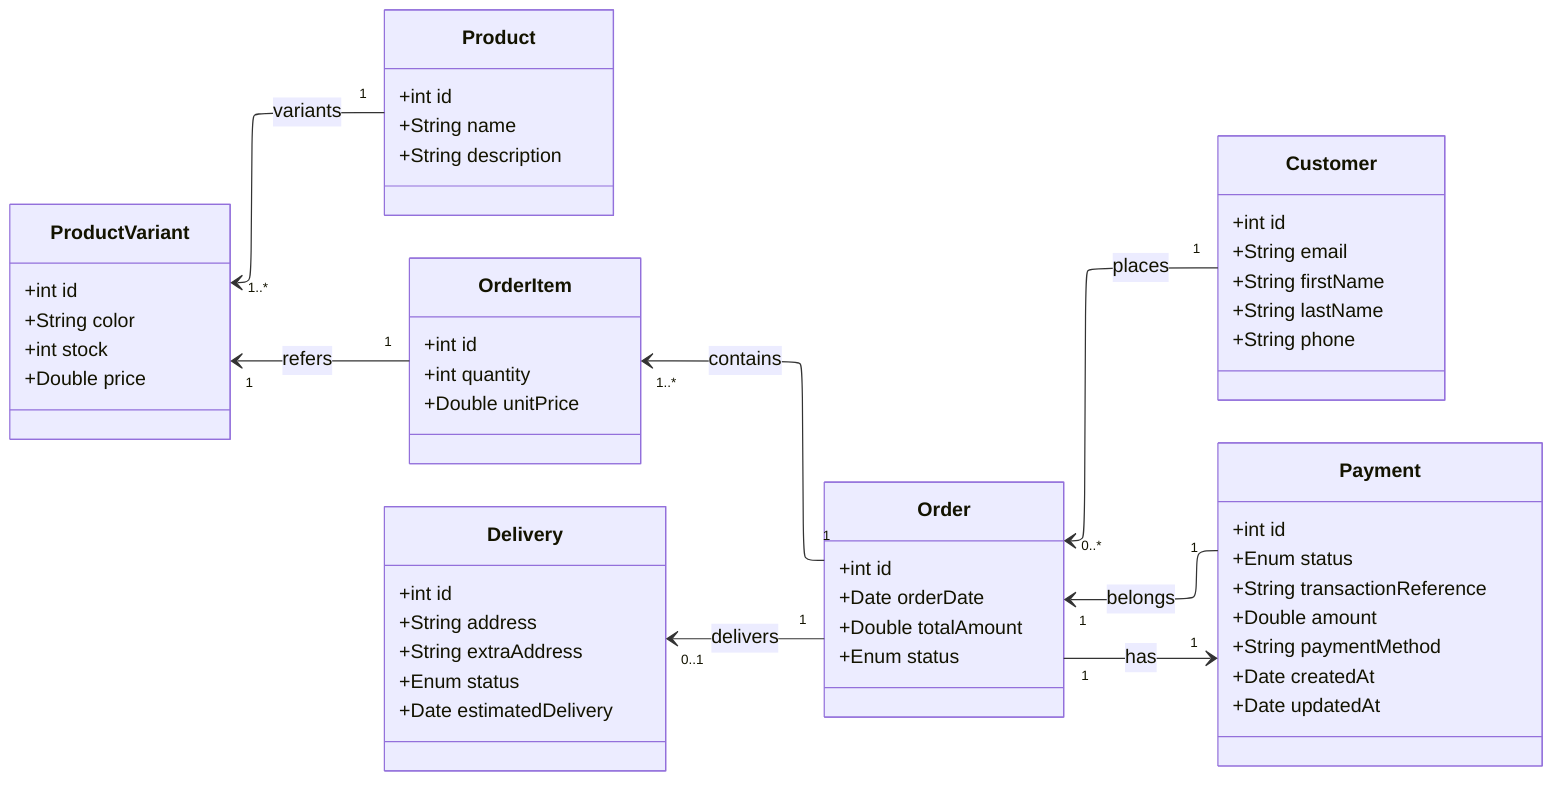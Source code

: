 ---
config:
  layout: elk
---
classDiagram
direction RL

    class Customer {
        +int id
        +String email
        +String firstName
        +String lastName
        +String phone
    }

    class Product {
        +int id
        +String name
        +String description
    }

    class ProductVariant {
        +int id
        +String color
        +int stock
        +Double price
    }

    class Order {
        +int id
        +Date orderDate
        +Double totalAmount
        +Enum status
    }

    class OrderItem {
        +int id
        +int quantity
        +Double unitPrice
    }

    class Delivery {
        +int id
        +String address
        +String extraAddress
        +Enum status
        +Date estimatedDelivery
    }

    class Payment {
        +int id
        +Enum status
        +String transactionReference
        +Double amount
        +String paymentMethod
        +Date createdAt
        +Date updatedAt
    }

    %% Relaciones
    Customer "1" --> "0..*" Order : places
    Order "1" --> "1..*" OrderItem : contains
    OrderItem "1" --> "1" ProductVariant : refers
    Product "1" --> "1..*" ProductVariant: variants
    Order "1" --> "0..1" Delivery : delivers
    Order "1" --> "1" Payment : has
    Payment "1" --> "1" Order : belongs